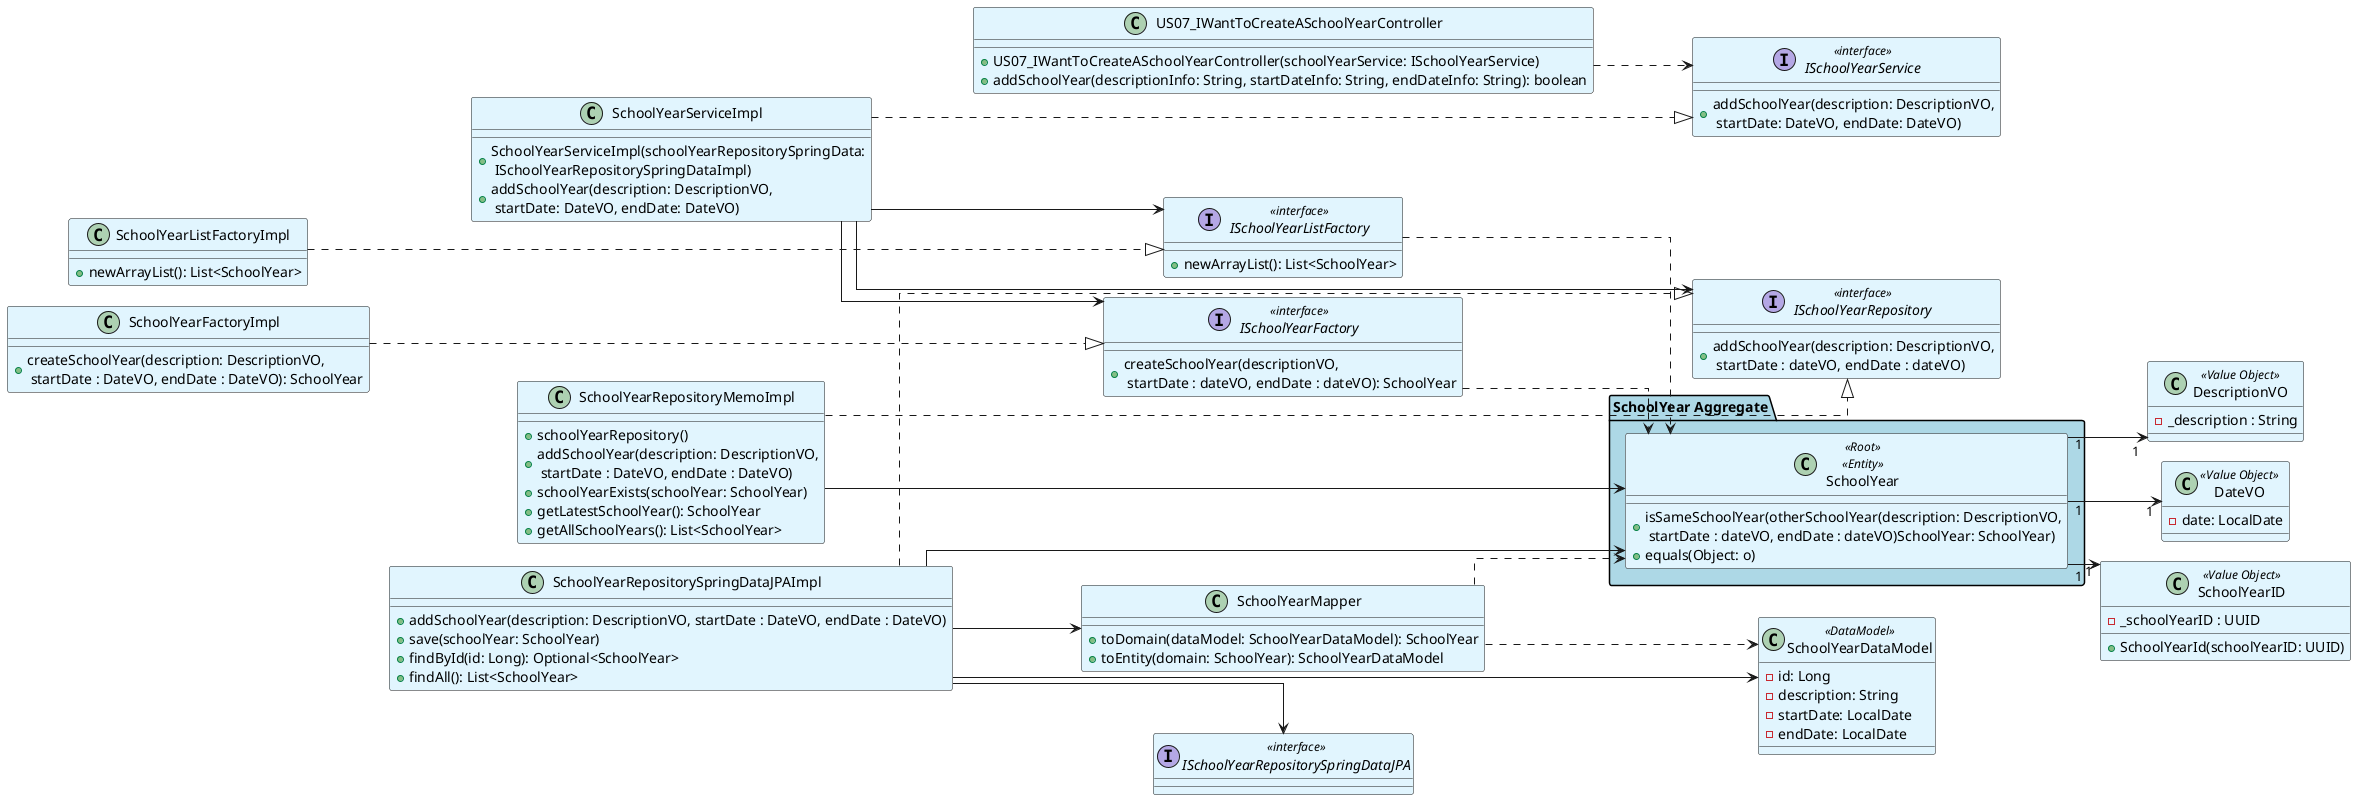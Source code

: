 @startuml

left to right direction
skinparam ranksep 20
skinparam nodesep 20
skinparam classBackgroundColor #E1F5FE
skinparam linetype ortho

class US07_IWantToCreateASchoolYearController {
   +US07_IWantToCreateASchoolYearController(schoolYearService: ISchoolYearService)
   +addSchoolYear(descriptionInfo: String, startDateInfo: String, endDateInfo: String): boolean
   }

' aggregate
package  "SchoolYear Aggregate" #Lightblue  {
    class SchoolYear <<Root>> <<Entity>> {
        +isSameSchoolYear(otherSchoolYear(description: DescriptionVO,\n startDate : dateVO, endDate : dateVO)SchoolYear: SchoolYear)
        +equals(Object: o)
    }
}

' interfaces
interface ISchoolYearListFactory <<interface>> {
   +newArrayList(): List<SchoolYear>
}

interface ISchoolYearFactory <<interface>> {
   +createSchoolYear(descriptionVO,\n startDate : dateVO, endDate : dateVO): SchoolYear
}

interface ISchoolYearRepository <<interface>> {
    +addSchoolYear(description: DescriptionVO,\n startDate : dateVO, endDate : dateVO)
}

interface ISchoolYearService <<interface>> {
    +addSchoolYear(description: DescriptionVO,\n startDate: DateVO, endDate: DateVO)
}

interface ISchoolYearRepositorySpringDataJPA <<interface>> {
}

' service
class SchoolYearServiceImpl {
    +SchoolYearServiceImpl(schoolYearRepositorySpringData:\n ISchoolYearRepositorySpringDataImpl)
    +addSchoolYear(description: DescriptionVO,\n startDate: DateVO, endDate: DateVO)
}

' repos
class SchoolYearRepositoryMemoImpl {
    +schoolYearRepository()
    +addSchoolYear(description: DescriptionVO,\n startDate : DateVO, endDate : DateVO)
    +schoolYearExists(schoolYear: SchoolYear)
    +getLatestSchoolYear(): SchoolYear
    +getAllSchoolYears(): List<SchoolYear>
}

class SchoolYearRepositorySpringDataJPAImpl {
    +addSchoolYear(description: DescriptionVO, startDate : DateVO, endDate : DateVO)
    +save(schoolYear: SchoolYear)
    +findById(id: Long): Optional<SchoolYear>
    +findAll(): List<SchoolYear>
}

' factory
class SchoolYearListFactoryImpl {
   +newArrayList(): List<SchoolYear>
}

class SchoolYearFactoryImpl {
   +createSchoolYear(description: DescriptionVO,\n startDate : DateVO, endDate : DateVO): SchoolYear
}

' Mapper
class SchoolYearMapper {
    +toDomain(dataModel: SchoolYearDataModel): SchoolYear
    +toEntity(domain: SchoolYear): SchoolYearDataModel
}

' Data Model (JPA Entity)
class SchoolYearDataModel <<DataModel>> {
   - id: Long
   - description: String
   - startDate: LocalDate
   - endDate: LocalDate
}

' Value Objects
class DescriptionVO  <<Value Object>> {
    -_description : String
}

class DateVO  <<Value Object>> {
    -date: LocalDate
}

class SchoolYearID <<Value Object>> {
    -_schoolYearID : UUID
    + SchoolYearId(schoolYearID: UUID)
}


US07_IWantToCreateASchoolYearController  ..>  ISchoolYearService

SchoolYearServiceImpl  ...|> ISchoolYearService
SchoolYearServiceImpl --> ISchoolYearRepository
SchoolYearServiceImpl --> ISchoolYearFactory
SchoolYearServiceImpl --> ISchoolYearListFactory

SchoolYearRepositoryMemoImpl --> SchoolYear
SchoolYearRepositoryMemoImpl ...|> ISchoolYearRepository

SchoolYearRepositorySpringDataJPAImpl ...|> ISchoolYearRepository
SchoolYearRepositorySpringDataJPAImpl --> ISchoolYearRepositorySpringDataJPA
SchoolYearRepositorySpringDataJPAImpl --> SchoolYearMapper
SchoolYearRepositorySpringDataJPAImpl --> SchoolYear
SchoolYearRepositorySpringDataJPAImpl --> SchoolYearDataModel


SchoolYearFactoryImpl ...|> ISchoolYearFactory
SchoolYearListFactoryImpl ...|> ISchoolYearListFactory

ISchoolYearFactory ..> SchoolYear
ISchoolYearListFactory ..> SchoolYear

SchoolYear "1"--> "1" SchoolYearID
SchoolYear "1"--> "1" DescriptionVO
SchoolYear "1"--> "1" DateVO

SchoolYearMapper ..> SchoolYear
SchoolYearMapper ..> SchoolYearDataModel

@enduml
